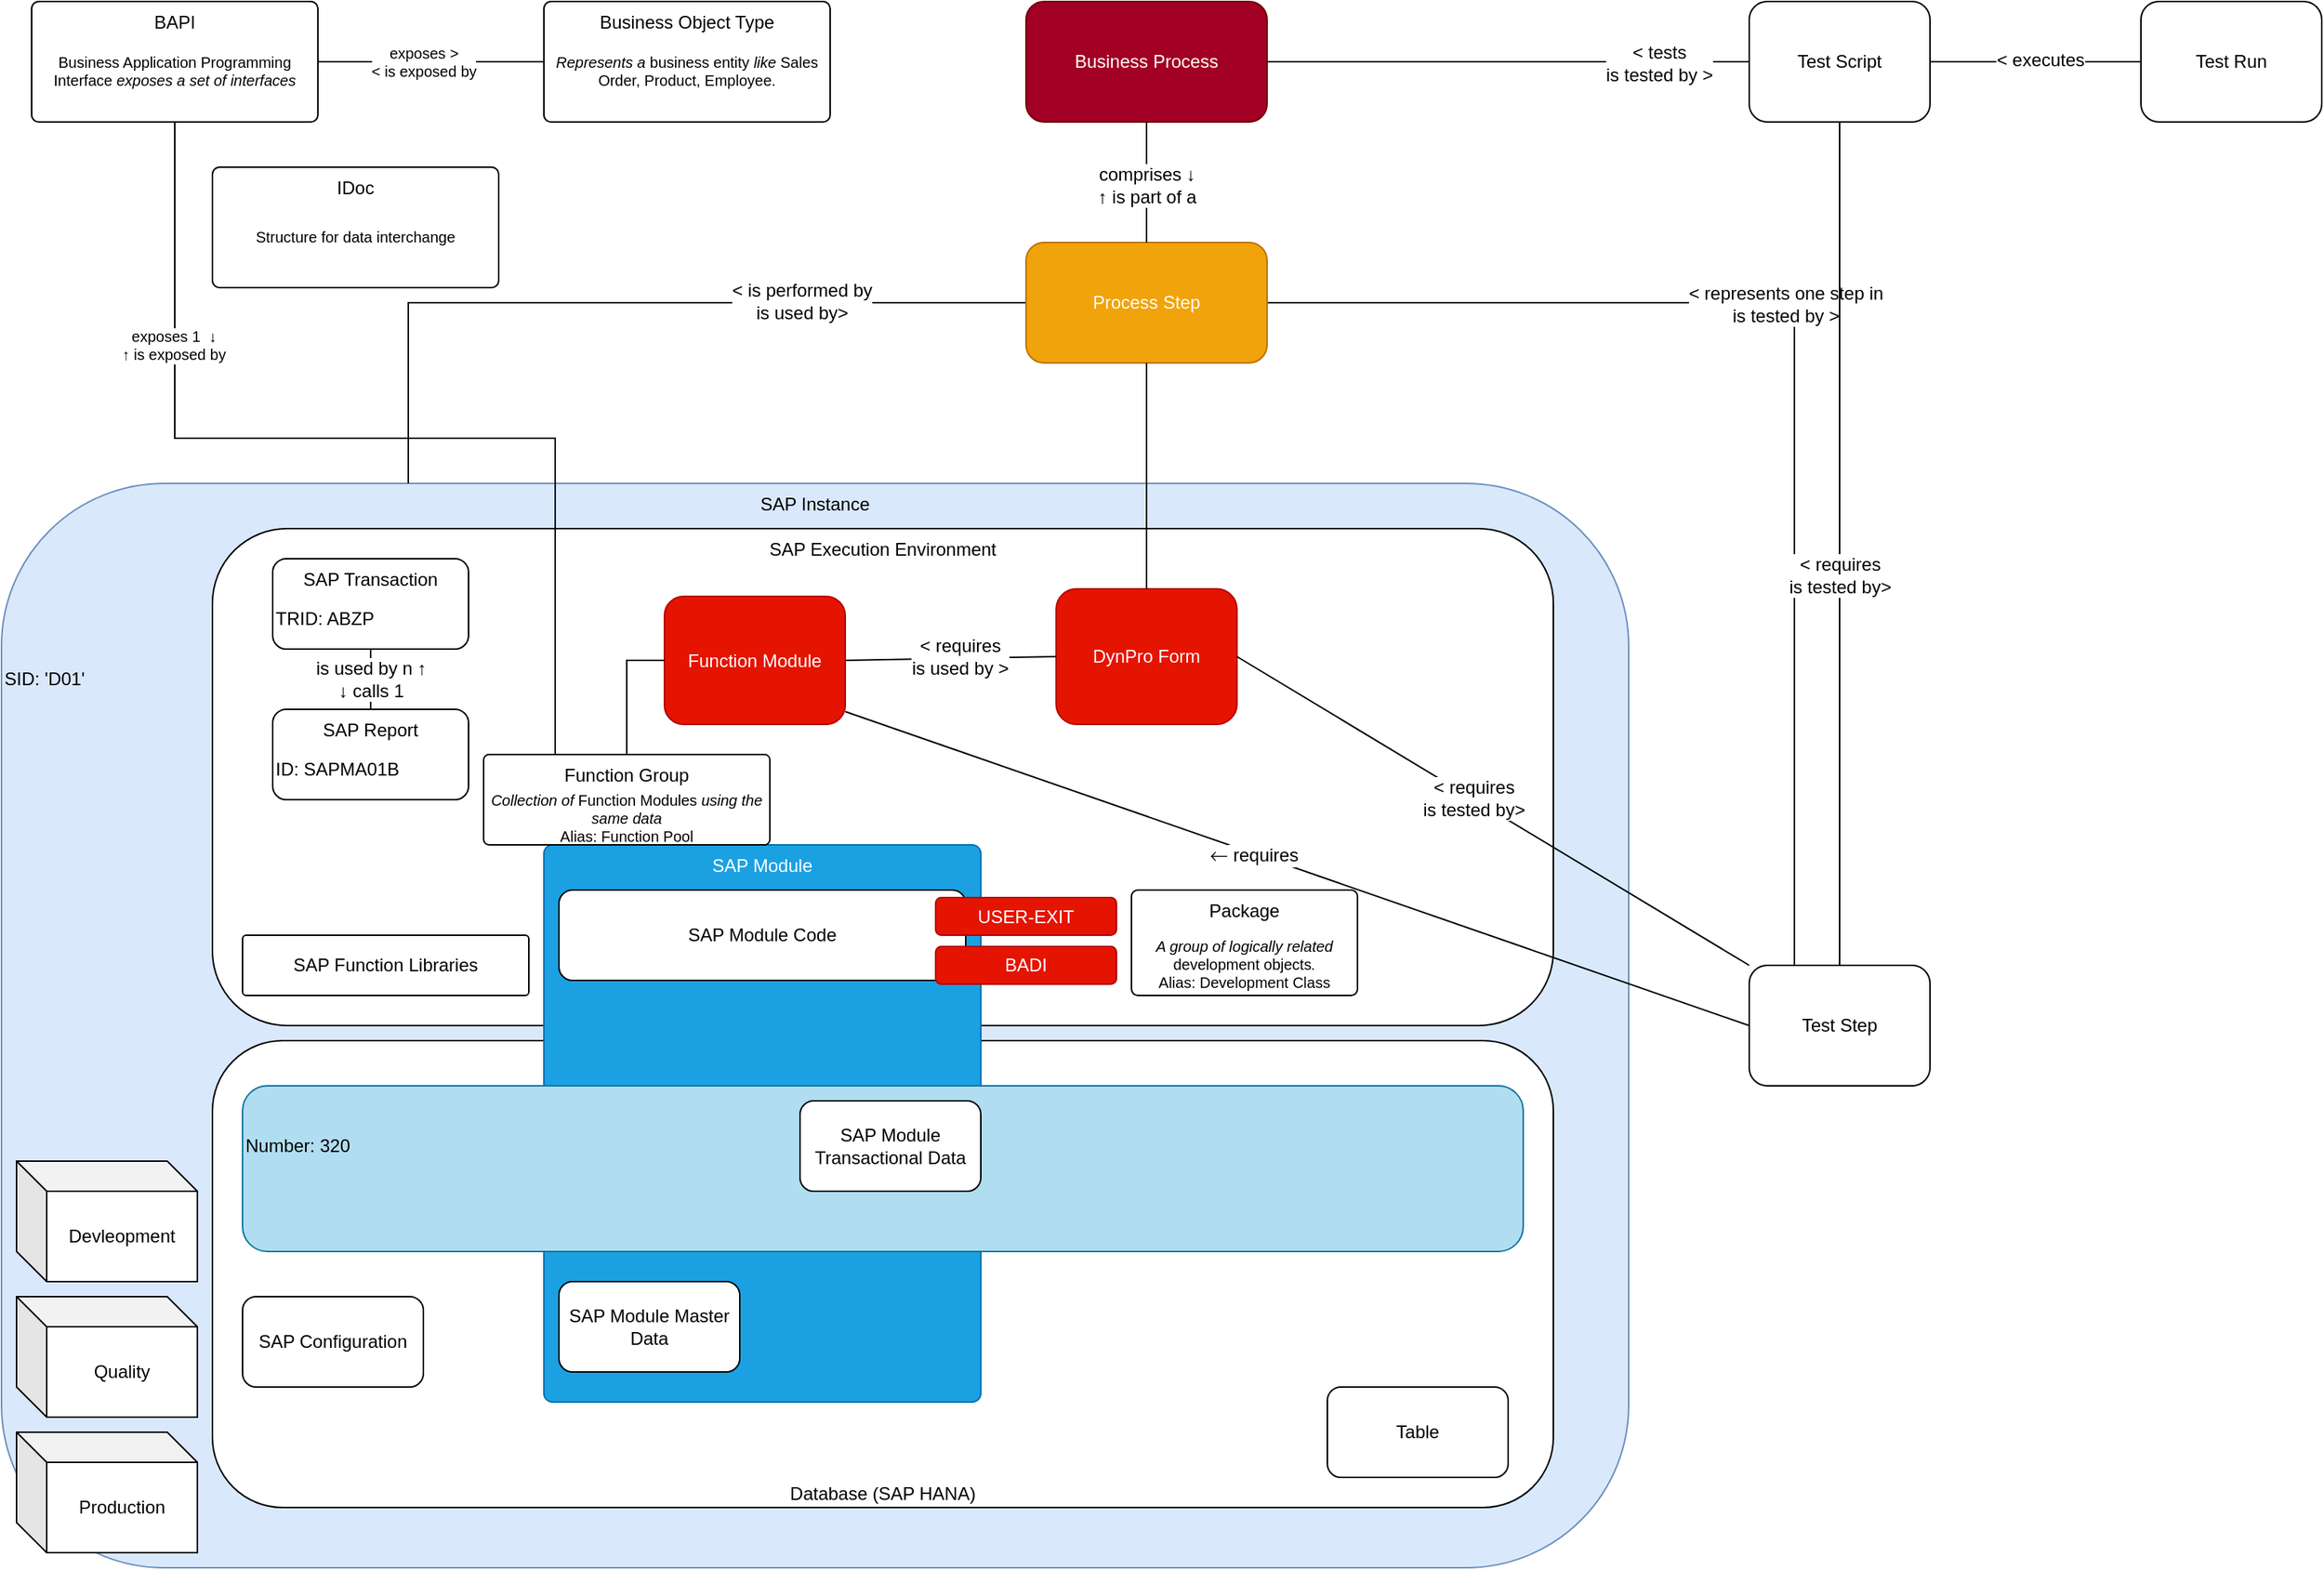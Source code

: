 <mxfile version="12.5.3" type="github">
  <diagram id="0EH3olBFqnhFymJMHP70" name="Page-1">
    <mxGraphModel dx="2066" dy="1146" grid="1" gridSize="10" guides="1" tooltips="1" connect="1" arrows="1" fold="1" page="1" pageScale="1" pageWidth="1654" pageHeight="1169" math="0" shadow="0">
      <root>
        <mxCell id="0"/>
        <mxCell id="1" parent="0"/>
        <mxCell id="2iofssYLNBHGnX9hxQKu-18" value="SAP Instance" style="rounded=1;whiteSpace=wrap;html=1;horizontal=1;verticalAlign=top;fillColor=#dae8fc;strokeColor=#6c8ebf;" parent="1" vertex="1">
          <mxGeometry x="60" y="440" width="1080" height="720" as="geometry"/>
        </mxCell>
        <mxCell id="2iofssYLNBHGnX9hxQKu-10" value="Database (SAP HANA)" style="rounded=1;whiteSpace=wrap;html=1;verticalAlign=bottom;" parent="1" vertex="1">
          <mxGeometry x="200" y="810" width="890" height="310" as="geometry"/>
        </mxCell>
        <mxCell id="2iofssYLNBHGnX9hxQKu-9" value="SAP Execution Environment" style="rounded=1;whiteSpace=wrap;html=1;verticalAlign=top;" parent="1" vertex="1">
          <mxGeometry x="200" y="470" width="890" height="330" as="geometry"/>
        </mxCell>
        <mxCell id="pgxlMCb6BvmPWI_ls00N-17" value="" style="edgeStyle=orthogonalEdgeStyle;rounded=0;comic=0;orthogonalLoop=1;jettySize=auto;html=1;endArrow=none;endFill=0;" edge="1" parent="1" source="2iofssYLNBHGnX9hxQKu-1" target="2iofssYLNBHGnX9hxQKu-2">
          <mxGeometry relative="1" as="geometry"/>
        </mxCell>
        <mxCell id="pgxlMCb6BvmPWI_ls00N-18" value="&amp;lt; executes" style="text;html=1;align=center;verticalAlign=middle;resizable=0;points=[];labelBackgroundColor=#ffffff;" vertex="1" connectable="0" parent="pgxlMCb6BvmPWI_ls00N-17">
          <mxGeometry x="-0.043" y="-1" relative="1" as="geometry">
            <mxPoint as="offset"/>
          </mxGeometry>
        </mxCell>
        <mxCell id="2iofssYLNBHGnX9hxQKu-1" value="Test Run" style="rounded=1;whiteSpace=wrap;html=1;" parent="1" vertex="1">
          <mxGeometry x="1480" y="120" width="120" height="80" as="geometry"/>
        </mxCell>
        <mxCell id="pgxlMCb6BvmPWI_ls00N-15" value="" style="edgeStyle=orthogonalEdgeStyle;rounded=0;comic=0;orthogonalLoop=1;jettySize=auto;html=1;endArrow=none;endFill=0;entryX=1;entryY=0.5;entryDx=0;entryDy=0;" edge="1" parent="1" source="2iofssYLNBHGnX9hxQKu-2" target="2iofssYLNBHGnX9hxQKu-8">
          <mxGeometry relative="1" as="geometry"/>
        </mxCell>
        <mxCell id="pgxlMCb6BvmPWI_ls00N-16" value="&lt;div&gt;&amp;lt; tests&lt;/div&gt;&lt;div&gt;is tested by &amp;gt;&lt;br&gt;&lt;/div&gt;" style="text;html=1;align=center;verticalAlign=middle;resizable=0;points=[];labelBackgroundColor=#ffffff;" vertex="1" connectable="0" parent="pgxlMCb6BvmPWI_ls00N-15">
          <mxGeometry x="-0.624" y="1" relative="1" as="geometry">
            <mxPoint as="offset"/>
          </mxGeometry>
        </mxCell>
        <mxCell id="2iofssYLNBHGnX9hxQKu-2" value="Test Script" style="rounded=1;whiteSpace=wrap;html=1;" parent="1" vertex="1">
          <mxGeometry x="1220" y="120" width="120" height="80" as="geometry"/>
        </mxCell>
        <mxCell id="pgxlMCb6BvmPWI_ls00N-7" value="" style="edgeStyle=orthogonalEdgeStyle;rounded=0;orthogonalLoop=1;jettySize=auto;html=1;endArrow=none;endFill=0;entryX=1;entryY=0.5;entryDx=0;entryDy=0;exitX=0.25;exitY=0;exitDx=0;exitDy=0;" edge="1" parent="1" source="2iofssYLNBHGnX9hxQKu-3" target="2iofssYLNBHGnX9hxQKu-15">
          <mxGeometry relative="1" as="geometry">
            <Array as="points">
              <mxPoint x="1250" y="320"/>
            </Array>
          </mxGeometry>
        </mxCell>
        <mxCell id="pgxlMCb6BvmPWI_ls00N-8" value="&amp;lt; represents one step in&lt;br&gt;is tested by &amp;gt;" style="text;html=1;align=center;verticalAlign=middle;resizable=0;points=[];labelBackgroundColor=#ffffff;" vertex="1" connectable="0" parent="pgxlMCb6BvmPWI_ls00N-7">
          <mxGeometry x="0.131" y="1" relative="1" as="geometry">
            <mxPoint as="offset"/>
          </mxGeometry>
        </mxCell>
        <mxCell id="2iofssYLNBHGnX9hxQKu-3" value="Test Step" style="rounded=1;whiteSpace=wrap;html=1;" parent="1" vertex="1">
          <mxGeometry x="1220" y="760" width="120" height="80" as="geometry"/>
        </mxCell>
        <mxCell id="2iofssYLNBHGnX9hxQKu-6" value="DynPro Form" style="rounded=1;whiteSpace=wrap;html=1;fillColor=#e51400;strokeColor=#B20000;fontColor=#ffffff;" parent="1" vertex="1">
          <mxGeometry x="760" y="510" width="120" height="90" as="geometry"/>
        </mxCell>
        <mxCell id="2iofssYLNBHGnX9hxQKu-7" value="SAP Module" style="rounded=1;whiteSpace=wrap;html=1;verticalAlign=top;arcSize=2;fillColor=#1ba1e2;strokeColor=#006EAF;fontColor=#ffffff;" parent="1" vertex="1">
          <mxGeometry x="420" y="680" width="290" height="370" as="geometry"/>
        </mxCell>
        <mxCell id="2iofssYLNBHGnX9hxQKu-8" value="Business Process" style="rounded=1;whiteSpace=wrap;html=1;fillColor=#a20025;strokeColor=#6F0000;fontColor=#ffffff;" parent="1" vertex="1">
          <mxGeometry x="740" y="120" width="160" height="80" as="geometry"/>
        </mxCell>
        <mxCell id="2iofssYLNBHGnX9hxQKu-11" value="SAP Configuration" style="rounded=1;whiteSpace=wrap;html=1;" parent="1" vertex="1">
          <mxGeometry x="220" y="980" width="120" height="60" as="geometry"/>
        </mxCell>
        <mxCell id="2iofssYLNBHGnX9hxQKu-12" value="SAP Module Master Data" style="rounded=1;whiteSpace=wrap;html=1;" parent="1" vertex="1">
          <mxGeometry x="430" y="970" width="120" height="60" as="geometry"/>
        </mxCell>
        <mxCell id="2iofssYLNBHGnX9hxQKu-14" value="&lt;div&gt;SAP Module Code&lt;br&gt;&lt;/div&gt;" style="rounded=1;whiteSpace=wrap;html=1;" parent="1" vertex="1">
          <mxGeometry x="430" y="710" width="270" height="60" as="geometry"/>
        </mxCell>
        <mxCell id="pgxlMCb6BvmPWI_ls00N-3" style="edgeStyle=orthogonalEdgeStyle;rounded=0;orthogonalLoop=1;jettySize=auto;html=1;exitX=0;exitY=0.5;exitDx=0;exitDy=0;entryX=0.25;entryY=0;entryDx=0;entryDy=0;endArrow=none;endFill=0;" edge="1" parent="1" source="2iofssYLNBHGnX9hxQKu-15" target="2iofssYLNBHGnX9hxQKu-18">
          <mxGeometry relative="1" as="geometry"/>
        </mxCell>
        <mxCell id="pgxlMCb6BvmPWI_ls00N-4" value="&amp;lt; is performed by&lt;br&gt;is used by&amp;gt;" style="text;html=1;align=center;verticalAlign=middle;resizable=0;points=[];labelBackgroundColor=#ffffff;" vertex="1" connectable="0" parent="pgxlMCb6BvmPWI_ls00N-3">
          <mxGeometry x="-0.435" y="-1" relative="1" as="geometry">
            <mxPoint as="offset"/>
          </mxGeometry>
        </mxCell>
        <mxCell id="2iofssYLNBHGnX9hxQKu-15" value="Process Step" style="rounded=1;whiteSpace=wrap;html=1;fillColor=#f0a30a;strokeColor=#BD7000;fontColor=#ffffff;" parent="1" vertex="1">
          <mxGeometry x="740" y="280" width="160" height="80" as="geometry"/>
        </mxCell>
        <mxCell id="2iofssYLNBHGnX9hxQKu-17" value="Function Module" style="rounded=1;whiteSpace=wrap;html=1;fillColor=#e51400;strokeColor=#B20000;fontColor=#ffffff;" parent="1" vertex="1">
          <mxGeometry x="500" y="515" width="120" height="85" as="geometry"/>
        </mxCell>
        <mxCell id="2iofssYLNBHGnX9hxQKu-21" value="" style="endArrow=none;html=1;entryX=0;entryY=0.5;entryDx=0;entryDy=0;exitX=1;exitY=0.9;exitDx=0;exitDy=0;exitPerimeter=0;" parent="1" source="2iofssYLNBHGnX9hxQKu-17" target="2iofssYLNBHGnX9hxQKu-3" edge="1">
          <mxGeometry width="50" height="50" relative="1" as="geometry">
            <mxPoint x="60" y="1190" as="sourcePoint"/>
            <mxPoint x="110" y="1140" as="targetPoint"/>
          </mxGeometry>
        </mxCell>
        <mxCell id="2iofssYLNBHGnX9hxQKu-22" value="⃪ requires" style="text;html=1;align=center;verticalAlign=middle;resizable=0;points=[];labelBackgroundColor=#ffffff;" parent="2iofssYLNBHGnX9hxQKu-21" vertex="1" connectable="0">
          <mxGeometry x="-0.076" relative="1" as="geometry">
            <mxPoint y="-1" as="offset"/>
          </mxGeometry>
        </mxCell>
        <mxCell id="2iofssYLNBHGnX9hxQKu-23" value="" style="endArrow=none;html=1;entryX=0;entryY=0;entryDx=0;entryDy=0;exitX=1;exitY=0.5;exitDx=0;exitDy=0;" parent="1" source="2iofssYLNBHGnX9hxQKu-6" target="2iofssYLNBHGnX9hxQKu-3" edge="1">
          <mxGeometry width="50" height="50" relative="1" as="geometry">
            <mxPoint x="630" y="560" as="sourcePoint"/>
            <mxPoint x="940" y="420" as="targetPoint"/>
          </mxGeometry>
        </mxCell>
        <mxCell id="2iofssYLNBHGnX9hxQKu-24" value="&amp;lt; requires&lt;br&gt;is tested by&amp;gt;" style="text;html=1;align=center;verticalAlign=middle;resizable=0;points=[];labelBackgroundColor=#ffffff;" parent="2iofssYLNBHGnX9hxQKu-23" vertex="1" connectable="0">
          <mxGeometry x="-0.076" relative="1" as="geometry">
            <mxPoint y="-1" as="offset"/>
          </mxGeometry>
        </mxCell>
        <mxCell id="2iofssYLNBHGnX9hxQKu-25" value="" style="endArrow=none;html=1;entryX=1;entryY=0.5;entryDx=0;entryDy=0;exitX=0;exitY=0.5;exitDx=0;exitDy=0;" parent="1" source="2iofssYLNBHGnX9hxQKu-6" target="2iofssYLNBHGnX9hxQKu-17" edge="1">
          <mxGeometry width="50" height="50" relative="1" as="geometry">
            <mxPoint x="880" y="660" as="sourcePoint"/>
            <mxPoint x="970" y="450" as="targetPoint"/>
          </mxGeometry>
        </mxCell>
        <mxCell id="2iofssYLNBHGnX9hxQKu-26" value="&amp;lt; requires&lt;br&gt;is used by &amp;gt;" style="text;html=1;align=center;verticalAlign=middle;resizable=0;points=[];labelBackgroundColor=#ffffff;" parent="2iofssYLNBHGnX9hxQKu-25" vertex="1" connectable="0">
          <mxGeometry x="-0.076" relative="1" as="geometry">
            <mxPoint y="-1" as="offset"/>
          </mxGeometry>
        </mxCell>
        <mxCell id="-UwRbHGBUcmQI9_FIhXQ-3" value="" style="endArrow=none;html=1;entryX=0.5;entryY=1;entryDx=0;entryDy=0;exitX=0.5;exitY=0;exitDx=0;exitDy=0;" parent="1" source="2iofssYLNBHGnX9hxQKu-15" target="2iofssYLNBHGnX9hxQKu-8" edge="1">
          <mxGeometry width="50" height="50" relative="1" as="geometry">
            <mxPoint x="890" y="585" as="sourcePoint"/>
            <mxPoint x="1200" y="460" as="targetPoint"/>
          </mxGeometry>
        </mxCell>
        <mxCell id="-UwRbHGBUcmQI9_FIhXQ-4" value="comprises ↓&lt;br&gt;↑ is part of a" style="text;html=1;align=center;verticalAlign=middle;resizable=0;points=[];labelBackgroundColor=#ffffff;" parent="-UwRbHGBUcmQI9_FIhXQ-3" vertex="1" connectable="0">
          <mxGeometry x="-0.076" relative="1" as="geometry">
            <mxPoint y="-1" as="offset"/>
          </mxGeometry>
        </mxCell>
        <mxCell id="-UwRbHGBUcmQI9_FIhXQ-5" value="SID: &#39;D01&#39;" style="text;html=1;strokeColor=none;fillColor=none;align=left;verticalAlign=middle;whiteSpace=wrap;rounded=0;labelPosition=center;verticalLabelPosition=middle;" parent="1" vertex="1">
          <mxGeometry x="60" y="560" width="120" height="20" as="geometry"/>
        </mxCell>
        <mxCell id="2iofssYLNBHGnX9hxQKu-19" value="Mandant" style="rounded=1;whiteSpace=wrap;html=1;horizontal=1;verticalAlign=top;fillColor=#b1ddf0;strokeColor=#10739e;" parent="1" vertex="1">
          <mxGeometry x="220" y="840" width="850" height="110" as="geometry"/>
        </mxCell>
        <mxCell id="2iofssYLNBHGnX9hxQKu-13" value="SAP Module Transactional Data" style="rounded=1;whiteSpace=wrap;html=1;" parent="1" vertex="1">
          <mxGeometry x="590" y="850" width="120" height="60" as="geometry"/>
        </mxCell>
        <mxCell id="pgxlMCb6BvmPWI_ls00N-1" value="SAP Function Libraries" style="rounded=1;whiteSpace=wrap;html=1;arcSize=6;" vertex="1" parent="1">
          <mxGeometry x="220" y="740" width="190" height="40" as="geometry"/>
        </mxCell>
        <mxCell id="-UwRbHGBUcmQI9_FIhXQ-7" value="Number: 320" style="text;html=1;strokeColor=none;fillColor=none;align=left;verticalAlign=middle;whiteSpace=wrap;rounded=0;labelPosition=center;verticalLabelPosition=middle;" parent="1" vertex="1">
          <mxGeometry x="220" y="870" width="120" height="20" as="geometry"/>
        </mxCell>
        <mxCell id="pgxlMCb6BvmPWI_ls00N-9" value="Devleopment" style="shape=cube;whiteSpace=wrap;html=1;boundedLbl=1;backgroundOutline=1;darkOpacity=0.05;darkOpacity2=0.1;align=center;" vertex="1" parent="1">
          <mxGeometry x="70" y="890" width="120" height="80" as="geometry"/>
        </mxCell>
        <mxCell id="pgxlMCb6BvmPWI_ls00N-10" value="Quality" style="shape=cube;whiteSpace=wrap;html=1;boundedLbl=1;backgroundOutline=1;darkOpacity=0.05;darkOpacity2=0.1;align=center;" vertex="1" parent="1">
          <mxGeometry x="70" y="980" width="120" height="80" as="geometry"/>
        </mxCell>
        <mxCell id="pgxlMCb6BvmPWI_ls00N-11" value="Production" style="shape=cube;whiteSpace=wrap;html=1;boundedLbl=1;backgroundOutline=1;darkOpacity=0.05;darkOpacity2=0.1;align=center;" vertex="1" parent="1">
          <mxGeometry x="70" y="1070" width="120" height="80" as="geometry"/>
        </mxCell>
        <mxCell id="pgxlMCb6BvmPWI_ls00N-12" value="" style="endArrow=none;html=1;entryX=0.5;entryY=1;entryDx=0;entryDy=0;exitX=0.5;exitY=0;exitDx=0;exitDy=0;comic=0;" edge="1" parent="1" source="2iofssYLNBHGnX9hxQKu-3" target="2iofssYLNBHGnX9hxQKu-2">
          <mxGeometry width="50" height="50" relative="1" as="geometry">
            <mxPoint x="1170" y="1040" as="sourcePoint"/>
            <mxPoint x="1260" y="850" as="targetPoint"/>
          </mxGeometry>
        </mxCell>
        <mxCell id="pgxlMCb6BvmPWI_ls00N-13" value="&amp;lt; requires&lt;br&gt;is tested by&amp;gt;" style="text;html=1;align=center;verticalAlign=middle;resizable=0;points=[];labelBackgroundColor=#ffffff;" vertex="1" connectable="0" parent="pgxlMCb6BvmPWI_ls00N-12">
          <mxGeometry x="-0.076" relative="1" as="geometry">
            <mxPoint y="-1" as="offset"/>
          </mxGeometry>
        </mxCell>
        <mxCell id="pgxlMCb6BvmPWI_ls00N-20" value="" style="endArrow=none;html=1;" edge="1" parent="1" source="2iofssYLNBHGnX9hxQKu-6" target="2iofssYLNBHGnX9hxQKu-15">
          <mxGeometry width="50" height="50" relative="1" as="geometry">
            <mxPoint x="60" y="1230" as="sourcePoint"/>
            <mxPoint x="110" y="1180" as="targetPoint"/>
          </mxGeometry>
        </mxCell>
        <mxCell id="pgxlMCb6BvmPWI_ls00N-21" value="SAP Report" style="rounded=1;whiteSpace=wrap;html=1;verticalAlign=top;" vertex="1" parent="1">
          <mxGeometry x="240" y="590" width="130" height="60" as="geometry"/>
        </mxCell>
        <mxCell id="pgxlMCb6BvmPWI_ls00N-24" style="edgeStyle=orthogonalEdgeStyle;rounded=0;comic=0;orthogonalLoop=1;jettySize=auto;html=1;exitX=0.5;exitY=1;exitDx=0;exitDy=0;entryX=0.5;entryY=0;entryDx=0;entryDy=0;endArrow=none;endFill=0;" edge="1" parent="1" source="pgxlMCb6BvmPWI_ls00N-22" target="pgxlMCb6BvmPWI_ls00N-21">
          <mxGeometry relative="1" as="geometry"/>
        </mxCell>
        <mxCell id="pgxlMCb6BvmPWI_ls00N-26" value="is used by n ↑&lt;br&gt;↓ calls 1" style="text;html=1;align=center;verticalAlign=middle;resizable=0;points=[];labelBackgroundColor=#ffffff;" vertex="1" connectable="0" parent="pgxlMCb6BvmPWI_ls00N-24">
          <mxGeometry x="0.369" y="2" relative="1" as="geometry">
            <mxPoint x="-2" y="-7.62" as="offset"/>
          </mxGeometry>
        </mxCell>
        <mxCell id="pgxlMCb6BvmPWI_ls00N-22" value="&lt;div&gt;SAP Transaction&lt;br&gt;&lt;/div&gt;" style="rounded=1;whiteSpace=wrap;html=1;verticalAlign=top;" vertex="1" parent="1">
          <mxGeometry x="240" y="490" width="130" height="60" as="geometry"/>
        </mxCell>
        <mxCell id="pgxlMCb6BvmPWI_ls00N-27" value="TRID: ABZP" style="text;html=1;strokeColor=none;fillColor=none;align=left;verticalAlign=middle;whiteSpace=wrap;rounded=0;labelPosition=center;verticalLabelPosition=middle;" vertex="1" parent="1">
          <mxGeometry x="240" y="520" width="130" height="20" as="geometry"/>
        </mxCell>
        <mxCell id="pgxlMCb6BvmPWI_ls00N-28" value="ID: SAPMA01B" style="text;html=1;strokeColor=none;fillColor=none;align=left;verticalAlign=middle;whiteSpace=wrap;rounded=0;labelPosition=center;verticalLabelPosition=middle;" vertex="1" parent="1">
          <mxGeometry x="240" y="620" width="130" height="20" as="geometry"/>
        </mxCell>
        <mxCell id="pgxlMCb6BvmPWI_ls00N-32" value="" style="edgeStyle=orthogonalEdgeStyle;rounded=0;comic=0;orthogonalLoop=1;jettySize=auto;html=1;endArrow=none;endFill=0;entryX=0;entryY=0.5;entryDx=0;entryDy=0;" edge="1" parent="1" source="pgxlMCb6BvmPWI_ls00N-30" target="2iofssYLNBHGnX9hxQKu-17">
          <mxGeometry relative="1" as="geometry"/>
        </mxCell>
        <mxCell id="pgxlMCb6BvmPWI_ls00N-40" style="edgeStyle=orthogonalEdgeStyle;rounded=0;orthogonalLoop=1;jettySize=auto;html=1;exitX=0.5;exitY=1;exitDx=0;exitDy=0;entryX=0.25;entryY=0;entryDx=0;entryDy=0;endArrow=none;endFill=0;" edge="1" parent="1" source="pgxlMCb6BvmPWI_ls00N-34" target="pgxlMCb6BvmPWI_ls00N-30">
          <mxGeometry relative="1" as="geometry">
            <mxPoint x="750" y="330" as="sourcePoint"/>
            <mxPoint x="295.0" y="450" as="targetPoint"/>
          </mxGeometry>
        </mxCell>
        <mxCell id="pgxlMCb6BvmPWI_ls00N-42" value="&lt;div&gt;exposes 1&amp;nbsp; ↓&lt;/div&gt;&lt;div&gt;↑ is exposed by&lt;br&gt;&lt;/div&gt;" style="text;html=1;align=center;verticalAlign=middle;resizable=0;points=[];labelBackgroundColor=#ffffff;fontSize=10;" vertex="1" connectable="0" parent="pgxlMCb6BvmPWI_ls00N-40">
          <mxGeometry x="-0.56" y="-1" relative="1" as="geometry">
            <mxPoint as="offset"/>
          </mxGeometry>
        </mxCell>
        <mxCell id="pgxlMCb6BvmPWI_ls00N-43" value="" style="endArrow=none;html=1;fontSize=10;" edge="1" parent="1" source="pgxlMCb6BvmPWI_ls00N-34" target="pgxlMCb6BvmPWI_ls00N-36">
          <mxGeometry width="50" height="50" relative="1" as="geometry">
            <mxPoint x="293" y="281" as="sourcePoint"/>
            <mxPoint x="343" y="231" as="targetPoint"/>
          </mxGeometry>
        </mxCell>
        <mxCell id="pgxlMCb6BvmPWI_ls00N-46" value="exposes &amp;gt;&lt;br&gt;&amp;lt; is exposed by" style="text;html=1;align=center;verticalAlign=middle;resizable=0;points=[];labelBackgroundColor=#ffffff;fontSize=10;" vertex="1" connectable="0" parent="pgxlMCb6BvmPWI_ls00N-43">
          <mxGeometry x="0.667" y="3" relative="1" as="geometry">
            <mxPoint x="-55" y="3" as="offset"/>
          </mxGeometry>
        </mxCell>
        <mxCell id="pgxlMCb6BvmPWI_ls00N-44" value="" style="group" vertex="1" connectable="0" parent="1">
          <mxGeometry x="420" y="120" width="190" height="80" as="geometry"/>
        </mxCell>
        <mxCell id="pgxlMCb6BvmPWI_ls00N-36" value="Business Object Type" style="rounded=1;whiteSpace=wrap;html=1;arcSize=6;verticalAlign=top;" vertex="1" parent="pgxlMCb6BvmPWI_ls00N-44">
          <mxGeometry width="190" height="80" as="geometry"/>
        </mxCell>
        <mxCell id="pgxlMCb6BvmPWI_ls00N-37" value="&lt;div&gt;&lt;i&gt;Represents a&lt;/i&gt; business entity&lt;i&gt; like &lt;/i&gt;Sales Order, Product, Employee.&lt;br&gt;&lt;/div&gt;" style="text;html=1;strokeColor=none;fillColor=none;align=center;verticalAlign=middle;whiteSpace=wrap;rounded=0;fontSize=10;" vertex="1" parent="pgxlMCb6BvmPWI_ls00N-44">
          <mxGeometry y="28.571" width="190" height="34.286" as="geometry"/>
        </mxCell>
        <mxCell id="pgxlMCb6BvmPWI_ls00N-45" value="" style="group" vertex="1" connectable="0" parent="1">
          <mxGeometry x="80" y="120" width="190" height="80" as="geometry"/>
        </mxCell>
        <mxCell id="pgxlMCb6BvmPWI_ls00N-34" value="BAPI&lt;br&gt;" style="rounded=1;whiteSpace=wrap;html=1;arcSize=6;verticalAlign=top;" vertex="1" parent="pgxlMCb6BvmPWI_ls00N-45">
          <mxGeometry width="190" height="80" as="geometry"/>
        </mxCell>
        <mxCell id="pgxlMCb6BvmPWI_ls00N-35" value="&lt;div&gt;Business Application Programming Interface &lt;i&gt;exposes a set of interfaces&lt;/i&gt;&lt;/div&gt;" style="text;html=1;strokeColor=none;fillColor=none;align=center;verticalAlign=middle;whiteSpace=wrap;rounded=0;fontSize=10;" vertex="1" parent="pgxlMCb6BvmPWI_ls00N-45">
          <mxGeometry y="28.571" width="190" height="34.286" as="geometry"/>
        </mxCell>
        <mxCell id="pgxlMCb6BvmPWI_ls00N-47" value="USER-EXIT" style="rounded=1;whiteSpace=wrap;html=1;fillColor=#e51400;strokeColor=#B20000;fontColor=#ffffff;" vertex="1" parent="1">
          <mxGeometry x="680" y="715" width="120" height="25" as="geometry"/>
        </mxCell>
        <mxCell id="pgxlMCb6BvmPWI_ls00N-48" value="BADI" style="rounded=1;whiteSpace=wrap;html=1;fillColor=#e51400;strokeColor=#B20000;fontColor=#ffffff;" vertex="1" parent="1">
          <mxGeometry x="680" y="747.5" width="120" height="25" as="geometry"/>
        </mxCell>
        <mxCell id="pgxlMCb6BvmPWI_ls00N-49" value="" style="group" vertex="1" connectable="0" parent="1">
          <mxGeometry x="380" y="620" width="190" height="60" as="geometry"/>
        </mxCell>
        <mxCell id="pgxlMCb6BvmPWI_ls00N-30" value="Function Group" style="rounded=1;whiteSpace=wrap;html=1;arcSize=6;verticalAlign=top;" vertex="1" parent="pgxlMCb6BvmPWI_ls00N-49">
          <mxGeometry width="190" height="60" as="geometry"/>
        </mxCell>
        <mxCell id="pgxlMCb6BvmPWI_ls00N-33" value="&lt;i&gt;Collection of &lt;/i&gt;Function Modules&lt;i&gt; using the same data&lt;/i&gt;&lt;br&gt;Alias: Function Pool" style="text;html=1;strokeColor=none;fillColor=none;align=center;verticalAlign=middle;whiteSpace=wrap;rounded=0;fontSize=10;" vertex="1" parent="pgxlMCb6BvmPWI_ls00N-49">
          <mxGeometry y="24" width="190" height="36" as="geometry"/>
        </mxCell>
        <mxCell id="pgxlMCb6BvmPWI_ls00N-50" value="" style="group" vertex="1" connectable="0" parent="1">
          <mxGeometry x="810" y="710" width="150" height="70" as="geometry"/>
        </mxCell>
        <mxCell id="pgxlMCb6BvmPWI_ls00N-51" value="Package" style="rounded=1;whiteSpace=wrap;html=1;arcSize=6;verticalAlign=top;" vertex="1" parent="pgxlMCb6BvmPWI_ls00N-50">
          <mxGeometry width="150" height="70" as="geometry"/>
        </mxCell>
        <mxCell id="pgxlMCb6BvmPWI_ls00N-52" value="&lt;i&gt;A group of logically related &lt;/i&gt;development objects&lt;i&gt;.&lt;/i&gt;&lt;br&gt;Alias: Development Class" style="text;html=1;strokeColor=none;fillColor=none;align=center;verticalAlign=middle;whiteSpace=wrap;rounded=0;fontSize=10;" vertex="1" parent="pgxlMCb6BvmPWI_ls00N-50">
          <mxGeometry y="28" width="150" height="42" as="geometry"/>
        </mxCell>
        <mxCell id="pgxlMCb6BvmPWI_ls00N-53" value="" style="group" vertex="1" connectable="0" parent="1">
          <mxGeometry x="200" y="230" width="190" height="80" as="geometry"/>
        </mxCell>
        <mxCell id="pgxlMCb6BvmPWI_ls00N-54" value="IDoc" style="rounded=1;whiteSpace=wrap;html=1;arcSize=6;verticalAlign=top;" vertex="1" parent="pgxlMCb6BvmPWI_ls00N-53">
          <mxGeometry width="190" height="80" as="geometry"/>
        </mxCell>
        <mxCell id="pgxlMCb6BvmPWI_ls00N-55" value="&lt;div&gt;Structure for data interchange&lt;br&gt;&lt;/div&gt;" style="text;html=1;strokeColor=none;fillColor=none;align=center;verticalAlign=middle;whiteSpace=wrap;rounded=0;fontSize=10;" vertex="1" parent="pgxlMCb6BvmPWI_ls00N-53">
          <mxGeometry y="28.571" width="190" height="34.286" as="geometry"/>
        </mxCell>
        <mxCell id="pgxlMCb6BvmPWI_ls00N-56" value="Table" style="rounded=1;whiteSpace=wrap;html=1;" vertex="1" parent="1">
          <mxGeometry x="940" y="1040" width="120" height="60" as="geometry"/>
        </mxCell>
      </root>
    </mxGraphModel>
  </diagram>
</mxfile>

